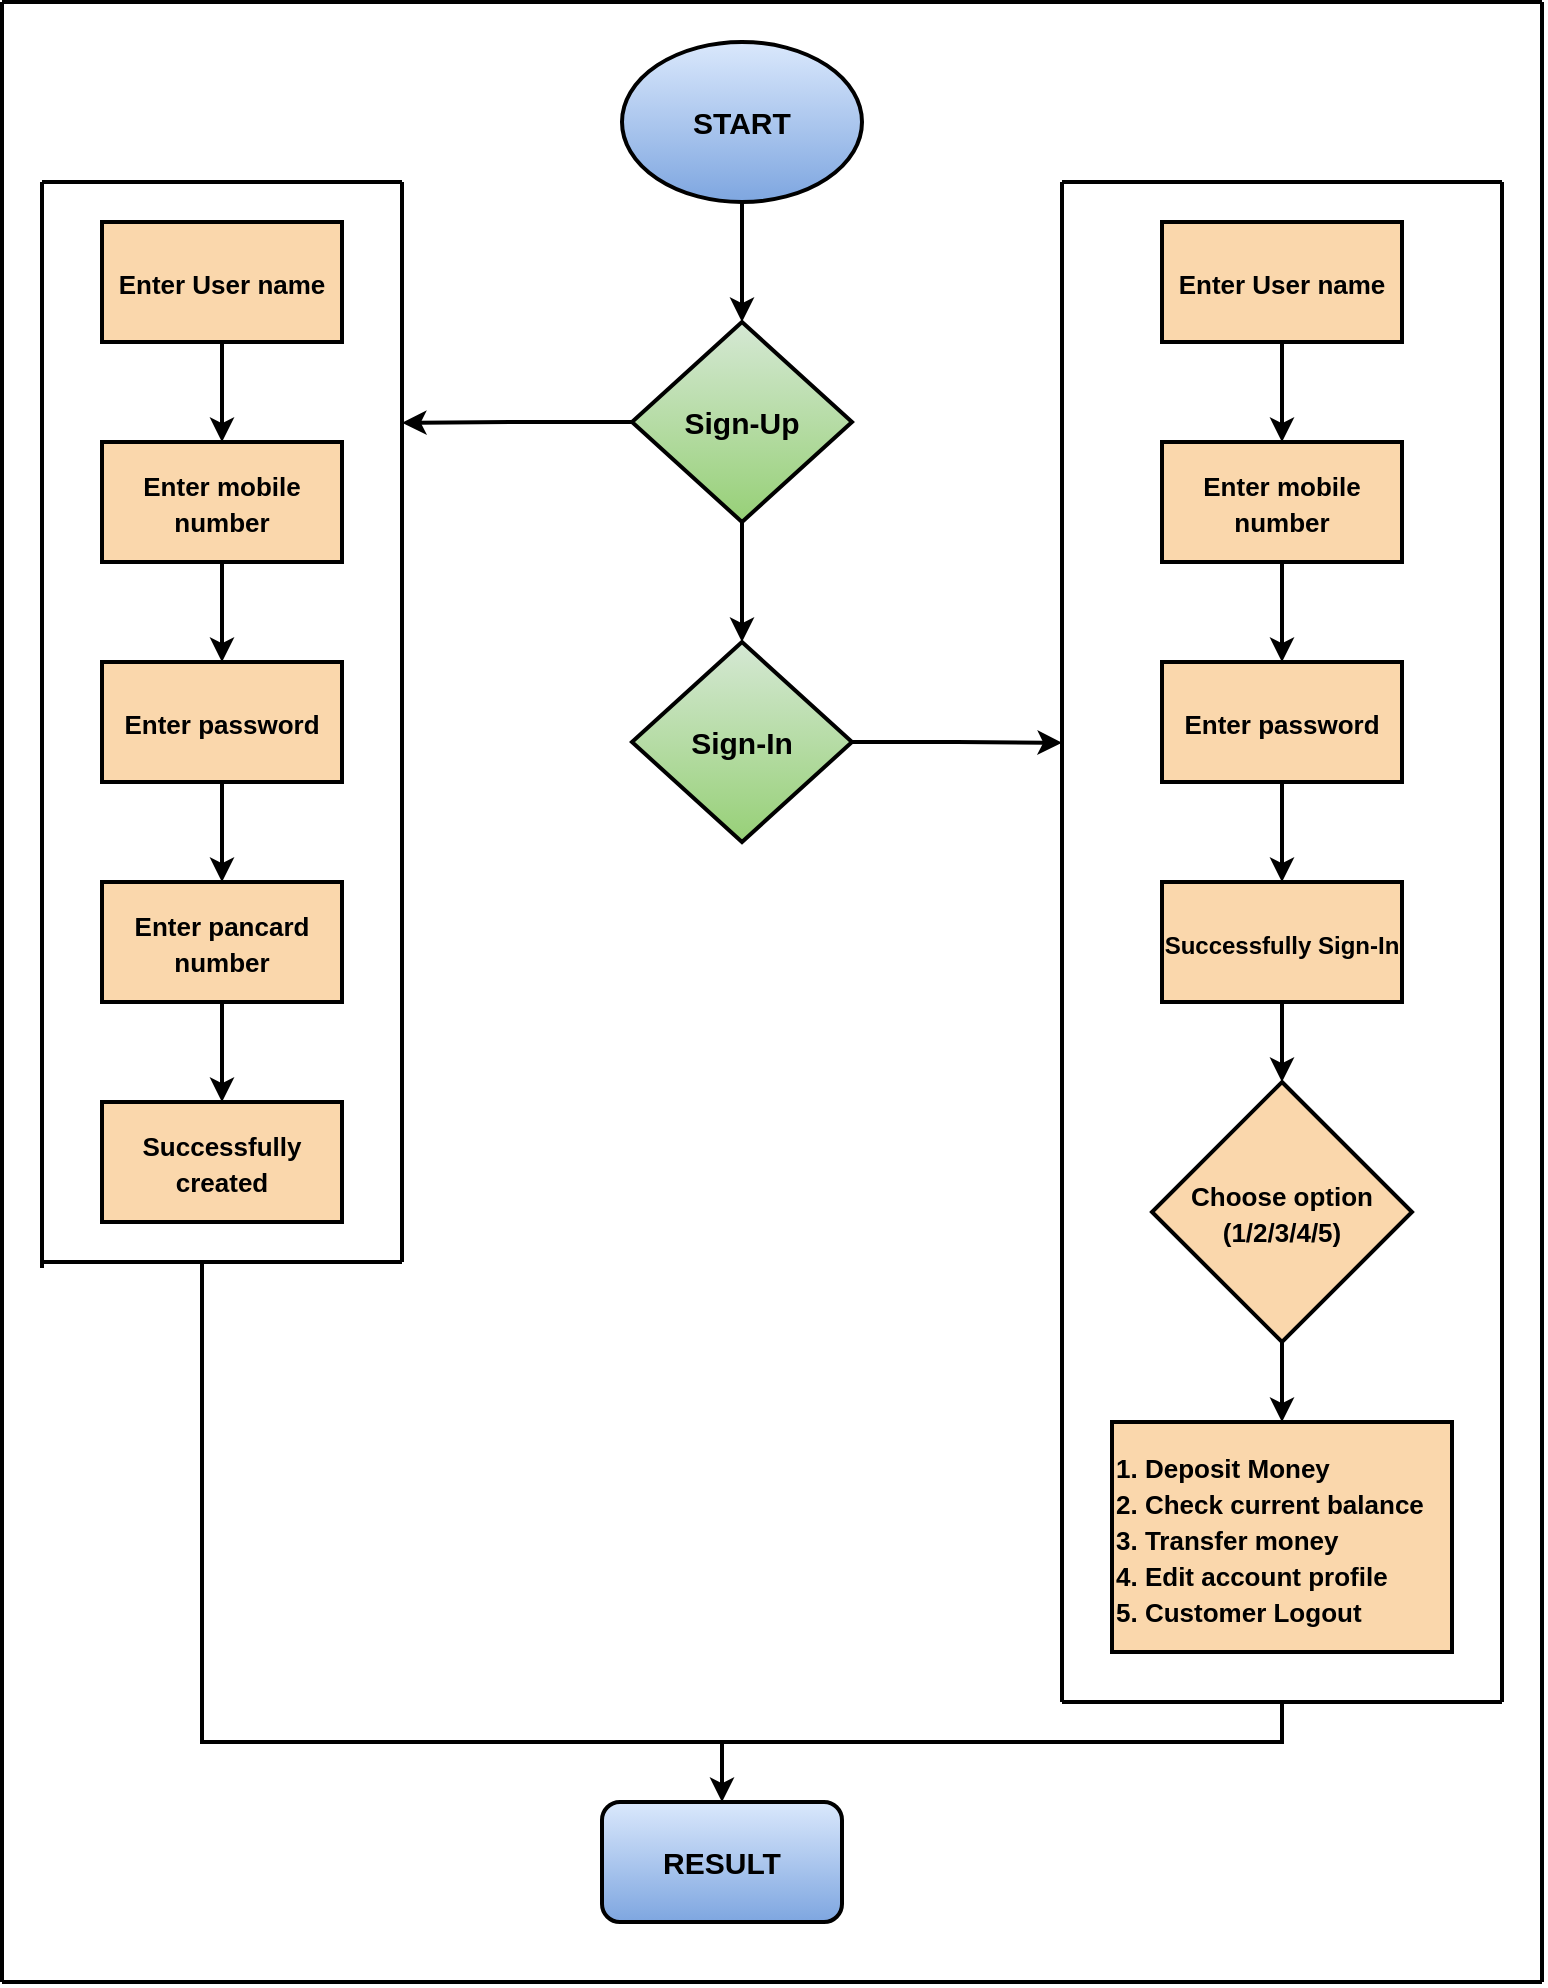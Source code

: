 <mxfile version="17.4.3" type="github">
  <diagram id="4pgphjGkWuZej-gJ_Yt5" name="Page-1">
    <mxGraphModel dx="1597" dy="878" grid="1" gridSize="10" guides="1" tooltips="1" connect="1" arrows="1" fold="1" page="1" pageScale="1" pageWidth="850" pageHeight="1100" math="0" shadow="0">
      <root>
        <mxCell id="0" />
        <mxCell id="1" parent="0" />
        <mxCell id="Euc7uqUimYMy-SIVhz5D-6" style="edgeStyle=orthogonalEdgeStyle;rounded=0;orthogonalLoop=1;jettySize=auto;html=1;exitX=0.5;exitY=1;exitDx=0;exitDy=0;fontSize=15;strokeWidth=2;" edge="1" parent="1" source="Euc7uqUimYMy-SIVhz5D-1" target="Euc7uqUimYMy-SIVhz5D-4">
          <mxGeometry relative="1" as="geometry" />
        </mxCell>
        <mxCell id="Euc7uqUimYMy-SIVhz5D-1" value="&lt;b&gt;&lt;font style=&quot;font-size: 15px&quot;&gt;START&lt;/font&gt;&lt;/b&gt;" style="ellipse;whiteSpace=wrap;html=1;strokeWidth=2;fillColor=#dae8fc;strokeColor=#000000;gradientColor=#7ea6e0;" vertex="1" parent="1">
          <mxGeometry x="340" y="30" width="120" height="80" as="geometry" />
        </mxCell>
        <mxCell id="Euc7uqUimYMy-SIVhz5D-7" style="edgeStyle=orthogonalEdgeStyle;rounded=0;orthogonalLoop=1;jettySize=auto;html=1;exitX=0.5;exitY=1;exitDx=0;exitDy=0;entryX=0.5;entryY=0;entryDx=0;entryDy=0;fontSize=15;strokeWidth=2;" edge="1" parent="1" source="Euc7uqUimYMy-SIVhz5D-4" target="Euc7uqUimYMy-SIVhz5D-5">
          <mxGeometry relative="1" as="geometry" />
        </mxCell>
        <mxCell id="Euc7uqUimYMy-SIVhz5D-39" style="edgeStyle=orthogonalEdgeStyle;rounded=0;orthogonalLoop=1;jettySize=auto;html=1;exitX=0;exitY=0.5;exitDx=0;exitDy=0;fontSize=12;strokeWidth=2;" edge="1" parent="1" source="Euc7uqUimYMy-SIVhz5D-4">
          <mxGeometry relative="1" as="geometry">
            <mxPoint x="230" y="220.391" as="targetPoint" />
          </mxGeometry>
        </mxCell>
        <mxCell id="Euc7uqUimYMy-SIVhz5D-4" value="&lt;b&gt;Sign-Up&lt;/b&gt;" style="rhombus;whiteSpace=wrap;html=1;fontSize=15;strokeColor=#000000;strokeWidth=2;fillColor=#d5e8d4;gradientColor=#97d077;" vertex="1" parent="1">
          <mxGeometry x="345" y="170" width="110" height="100" as="geometry" />
        </mxCell>
        <mxCell id="Euc7uqUimYMy-SIVhz5D-40" style="edgeStyle=orthogonalEdgeStyle;rounded=0;orthogonalLoop=1;jettySize=auto;html=1;exitX=1;exitY=0.5;exitDx=0;exitDy=0;fontSize=12;strokeWidth=2;" edge="1" parent="1" source="Euc7uqUimYMy-SIVhz5D-5">
          <mxGeometry relative="1" as="geometry">
            <mxPoint x="560" y="380.391" as="targetPoint" />
          </mxGeometry>
        </mxCell>
        <mxCell id="Euc7uqUimYMy-SIVhz5D-5" value="&lt;b&gt;Sign-In&lt;/b&gt;" style="rhombus;whiteSpace=wrap;html=1;fontSize=15;strokeColor=#000000;strokeWidth=2;fillColor=#d5e8d4;gradientColor=#97d077;" vertex="1" parent="1">
          <mxGeometry x="345" y="330" width="110" height="100" as="geometry" />
        </mxCell>
        <mxCell id="Euc7uqUimYMy-SIVhz5D-13" style="edgeStyle=orthogonalEdgeStyle;rounded=0;orthogonalLoop=1;jettySize=auto;html=1;exitX=0.5;exitY=1;exitDx=0;exitDy=0;entryX=0.5;entryY=0;entryDx=0;entryDy=0;fontSize=15;strokeWidth=2;" edge="1" parent="1" source="Euc7uqUimYMy-SIVhz5D-8" target="Euc7uqUimYMy-SIVhz5D-9">
          <mxGeometry relative="1" as="geometry" />
        </mxCell>
        <mxCell id="Euc7uqUimYMy-SIVhz5D-8" value="&lt;font style=&quot;font-size: 13px&quot;&gt;&lt;b&gt;Enter User name&lt;/b&gt;&lt;/font&gt;" style="rounded=0;whiteSpace=wrap;html=1;fontSize=15;strokeColor=default;strokeWidth=2;fillColor=#fad7ac;" vertex="1" parent="1">
          <mxGeometry x="80" y="120" width="120" height="60" as="geometry" />
        </mxCell>
        <mxCell id="Euc7uqUimYMy-SIVhz5D-14" style="edgeStyle=orthogonalEdgeStyle;rounded=0;orthogonalLoop=1;jettySize=auto;html=1;exitX=0.5;exitY=1;exitDx=0;exitDy=0;entryX=0.5;entryY=0;entryDx=0;entryDy=0;fontSize=15;strokeWidth=2;" edge="1" parent="1" source="Euc7uqUimYMy-SIVhz5D-9" target="Euc7uqUimYMy-SIVhz5D-10">
          <mxGeometry relative="1" as="geometry" />
        </mxCell>
        <mxCell id="Euc7uqUimYMy-SIVhz5D-9" value="&lt;font style=&quot;font-size: 13px&quot;&gt;&lt;b&gt;Enter mobile number&lt;/b&gt;&lt;/font&gt;" style="rounded=0;whiteSpace=wrap;html=1;fontSize=15;strokeColor=default;strokeWidth=2;fillColor=#fad7ac;" vertex="1" parent="1">
          <mxGeometry x="80" y="230" width="120" height="60" as="geometry" />
        </mxCell>
        <mxCell id="Euc7uqUimYMy-SIVhz5D-15" style="edgeStyle=orthogonalEdgeStyle;rounded=0;orthogonalLoop=1;jettySize=auto;html=1;exitX=0.5;exitY=1;exitDx=0;exitDy=0;entryX=0.5;entryY=0;entryDx=0;entryDy=0;fontSize=15;strokeWidth=2;" edge="1" parent="1" source="Euc7uqUimYMy-SIVhz5D-10" target="Euc7uqUimYMy-SIVhz5D-11">
          <mxGeometry relative="1" as="geometry" />
        </mxCell>
        <mxCell id="Euc7uqUimYMy-SIVhz5D-10" value="&lt;b&gt;&lt;font style=&quot;font-size: 13px&quot;&gt;Enter password&lt;/font&gt;&lt;/b&gt;" style="rounded=0;whiteSpace=wrap;html=1;fontSize=15;strokeColor=default;strokeWidth=2;fillColor=#fad7ac;" vertex="1" parent="1">
          <mxGeometry x="80" y="340" width="120" height="60" as="geometry" />
        </mxCell>
        <mxCell id="Euc7uqUimYMy-SIVhz5D-16" style="edgeStyle=orthogonalEdgeStyle;rounded=0;orthogonalLoop=1;jettySize=auto;html=1;exitX=0.5;exitY=1;exitDx=0;exitDy=0;fontSize=15;strokeWidth=2;" edge="1" parent="1" source="Euc7uqUimYMy-SIVhz5D-11" target="Euc7uqUimYMy-SIVhz5D-12">
          <mxGeometry relative="1" as="geometry" />
        </mxCell>
        <mxCell id="Euc7uqUimYMy-SIVhz5D-11" value="&lt;b&gt;&lt;font style=&quot;font-size: 13px&quot;&gt;Enter pancard number&lt;/font&gt;&lt;/b&gt;" style="rounded=0;whiteSpace=wrap;html=1;fontSize=15;strokeColor=default;strokeWidth=2;fillColor=#fad7ac;" vertex="1" parent="1">
          <mxGeometry x="80" y="450" width="120" height="60" as="geometry" />
        </mxCell>
        <mxCell id="Euc7uqUimYMy-SIVhz5D-12" value="&lt;font style=&quot;font-size: 13px&quot;&gt;&lt;b&gt;Successfully created&lt;/b&gt;&lt;/font&gt;" style="rounded=0;whiteSpace=wrap;html=1;fontSize=15;strokeColor=default;strokeWidth=2;fillColor=#fad7ac;" vertex="1" parent="1">
          <mxGeometry x="80" y="560" width="120" height="60" as="geometry" />
        </mxCell>
        <mxCell id="Euc7uqUimYMy-SIVhz5D-24" style="edgeStyle=orthogonalEdgeStyle;rounded=0;orthogonalLoop=1;jettySize=auto;html=1;exitX=0.5;exitY=1;exitDx=0;exitDy=0;entryX=0.5;entryY=0;entryDx=0;entryDy=0;fontSize=13;strokeWidth=2;" edge="1" parent="1" source="Euc7uqUimYMy-SIVhz5D-17" target="Euc7uqUimYMy-SIVhz5D-18">
          <mxGeometry relative="1" as="geometry" />
        </mxCell>
        <mxCell id="Euc7uqUimYMy-SIVhz5D-17" value="&lt;b&gt;&lt;font style=&quot;font-size: 13px&quot;&gt;Enter User name&lt;/font&gt;&lt;/b&gt;" style="rounded=0;whiteSpace=wrap;html=1;fontSize=15;strokeColor=#000000;strokeWidth=2;fillColor=#fad7ac;" vertex="1" parent="1">
          <mxGeometry x="610" y="120" width="120" height="60" as="geometry" />
        </mxCell>
        <mxCell id="Euc7uqUimYMy-SIVhz5D-25" style="edgeStyle=orthogonalEdgeStyle;rounded=0;orthogonalLoop=1;jettySize=auto;html=1;exitX=0.5;exitY=1;exitDx=0;exitDy=0;fontSize=13;strokeWidth=2;" edge="1" parent="1" source="Euc7uqUimYMy-SIVhz5D-18" target="Euc7uqUimYMy-SIVhz5D-19">
          <mxGeometry relative="1" as="geometry" />
        </mxCell>
        <mxCell id="Euc7uqUimYMy-SIVhz5D-18" value="&lt;b&gt;&lt;font style=&quot;font-size: 13px&quot;&gt;Enter mobile number&lt;/font&gt;&lt;/b&gt;" style="rounded=0;whiteSpace=wrap;html=1;fontSize=15;strokeColor=#000000;strokeWidth=2;fillColor=#fad7ac;" vertex="1" parent="1">
          <mxGeometry x="610" y="230" width="120" height="60" as="geometry" />
        </mxCell>
        <mxCell id="Euc7uqUimYMy-SIVhz5D-26" style="edgeStyle=orthogonalEdgeStyle;rounded=0;orthogonalLoop=1;jettySize=auto;html=1;exitX=0.5;exitY=1;exitDx=0;exitDy=0;entryX=0.5;entryY=0;entryDx=0;entryDy=0;fontSize=13;strokeWidth=2;" edge="1" parent="1" source="Euc7uqUimYMy-SIVhz5D-19" target="Euc7uqUimYMy-SIVhz5D-20">
          <mxGeometry relative="1" as="geometry" />
        </mxCell>
        <mxCell id="Euc7uqUimYMy-SIVhz5D-19" value="&lt;b&gt;&lt;font style=&quot;font-size: 13px&quot;&gt;Enter password&lt;/font&gt;&lt;/b&gt;" style="rounded=0;whiteSpace=wrap;html=1;fontSize=15;strokeColor=#000000;strokeWidth=2;fillColor=#fad7ac;" vertex="1" parent="1">
          <mxGeometry x="610" y="340" width="120" height="60" as="geometry" />
        </mxCell>
        <mxCell id="Euc7uqUimYMy-SIVhz5D-27" style="edgeStyle=orthogonalEdgeStyle;rounded=0;orthogonalLoop=1;jettySize=auto;html=1;exitX=0.5;exitY=1;exitDx=0;exitDy=0;entryX=0.5;entryY=0;entryDx=0;entryDy=0;fontSize=13;strokeWidth=2;" edge="1" parent="1" source="Euc7uqUimYMy-SIVhz5D-20" target="Euc7uqUimYMy-SIVhz5D-21">
          <mxGeometry relative="1" as="geometry" />
        </mxCell>
        <mxCell id="Euc7uqUimYMy-SIVhz5D-20" value="&lt;b&gt;&lt;font style=&quot;font-size: 12px&quot;&gt;Successfully Sign-In&lt;/font&gt;&lt;/b&gt;" style="rounded=0;whiteSpace=wrap;html=1;fontSize=15;strokeColor=#000000;strokeWidth=2;fillColor=#fad7ac;" vertex="1" parent="1">
          <mxGeometry x="610" y="450" width="120" height="60" as="geometry" />
        </mxCell>
        <mxCell id="Euc7uqUimYMy-SIVhz5D-28" style="edgeStyle=orthogonalEdgeStyle;rounded=0;orthogonalLoop=1;jettySize=auto;html=1;exitX=0.5;exitY=1;exitDx=0;exitDy=0;entryX=0.5;entryY=0;entryDx=0;entryDy=0;fontSize=13;strokeWidth=2;" edge="1" parent="1" source="Euc7uqUimYMy-SIVhz5D-21" target="Euc7uqUimYMy-SIVhz5D-22">
          <mxGeometry relative="1" as="geometry" />
        </mxCell>
        <mxCell id="Euc7uqUimYMy-SIVhz5D-21" value="&lt;b style=&quot;font-size: 13px&quot;&gt;Choose option&lt;br&gt;(1/2/3/4/5)&lt;/b&gt;" style="rhombus;whiteSpace=wrap;html=1;fontSize=15;strokeColor=#000000;strokeWidth=2;fillColor=#fad7ac;" vertex="1" parent="1">
          <mxGeometry x="605" y="550" width="130" height="130" as="geometry" />
        </mxCell>
        <mxCell id="Euc7uqUimYMy-SIVhz5D-22" value="&lt;b style=&quot;font-size: 13px&quot;&gt;1. Deposit Money&lt;br&gt;2. Check current balance&lt;br&gt;3. Transfer money&lt;br&gt;4. Edit account profile&lt;br&gt;5. Customer Logout&lt;/b&gt;" style="rounded=0;whiteSpace=wrap;html=1;fontSize=15;strokeColor=#000000;strokeWidth=2;align=left;fillColor=#fad7ac;" vertex="1" parent="1">
          <mxGeometry x="585" y="720" width="170" height="115" as="geometry" />
        </mxCell>
        <mxCell id="Euc7uqUimYMy-SIVhz5D-23" value="&lt;b&gt;RESULT&lt;/b&gt;" style="rounded=1;whiteSpace=wrap;html=1;fontSize=15;strokeColor=#000000;strokeWidth=2;fillColor=#dae8fc;gradientColor=#7ea6e0;" vertex="1" parent="1">
          <mxGeometry x="330" y="910" width="120" height="60" as="geometry" />
        </mxCell>
        <mxCell id="Euc7uqUimYMy-SIVhz5D-29" value="" style="endArrow=none;html=1;rounded=0;fontSize=13;strokeWidth=2;" edge="1" parent="1">
          <mxGeometry width="50" height="50" relative="1" as="geometry">
            <mxPoint x="230" y="640" as="sourcePoint" />
            <mxPoint x="230" y="100" as="targetPoint" />
          </mxGeometry>
        </mxCell>
        <mxCell id="Euc7uqUimYMy-SIVhz5D-30" value="" style="endArrow=none;html=1;rounded=0;fontSize=13;strokeWidth=2;" edge="1" parent="1">
          <mxGeometry width="50" height="50" relative="1" as="geometry">
            <mxPoint x="50" y="643" as="sourcePoint" />
            <mxPoint x="50" y="100.0" as="targetPoint" />
          </mxGeometry>
        </mxCell>
        <mxCell id="Euc7uqUimYMy-SIVhz5D-31" value="" style="endArrow=none;html=1;rounded=0;fontSize=13;strokeWidth=2;" edge="1" parent="1">
          <mxGeometry width="50" height="50" relative="1" as="geometry">
            <mxPoint x="50" y="640" as="sourcePoint" />
            <mxPoint x="230" y="640" as="targetPoint" />
          </mxGeometry>
        </mxCell>
        <mxCell id="Euc7uqUimYMy-SIVhz5D-32" value="" style="endArrow=none;html=1;rounded=0;fontSize=13;strokeWidth=2;" edge="1" parent="1">
          <mxGeometry width="50" height="50" relative="1" as="geometry">
            <mxPoint x="50" y="100" as="sourcePoint" />
            <mxPoint x="230" y="100" as="targetPoint" />
          </mxGeometry>
        </mxCell>
        <mxCell id="Euc7uqUimYMy-SIVhz5D-33" value="" style="endArrow=none;html=1;rounded=0;fontSize=12;strokeWidth=2;" edge="1" parent="1">
          <mxGeometry width="50" height="50" relative="1" as="geometry">
            <mxPoint x="560" y="860" as="sourcePoint" />
            <mxPoint x="560" y="100" as="targetPoint" />
          </mxGeometry>
        </mxCell>
        <mxCell id="Euc7uqUimYMy-SIVhz5D-34" value="" style="endArrow=none;html=1;rounded=0;fontSize=12;strokeWidth=2;" edge="1" parent="1">
          <mxGeometry width="50" height="50" relative="1" as="geometry">
            <mxPoint x="780" y="860" as="sourcePoint" />
            <mxPoint x="780" y="100" as="targetPoint" />
          </mxGeometry>
        </mxCell>
        <mxCell id="Euc7uqUimYMy-SIVhz5D-35" value="" style="endArrow=none;html=1;rounded=0;fontSize=12;strokeWidth=2;" edge="1" parent="1">
          <mxGeometry width="50" height="50" relative="1" as="geometry">
            <mxPoint x="560" y="860" as="sourcePoint" />
            <mxPoint x="780" y="860" as="targetPoint" />
          </mxGeometry>
        </mxCell>
        <mxCell id="Euc7uqUimYMy-SIVhz5D-36" value="" style="endArrow=none;html=1;rounded=0;fontSize=12;strokeWidth=2;" edge="1" parent="1">
          <mxGeometry width="50" height="50" relative="1" as="geometry">
            <mxPoint x="560" y="100" as="sourcePoint" />
            <mxPoint x="780" y="100" as="targetPoint" />
          </mxGeometry>
        </mxCell>
        <mxCell id="Euc7uqUimYMy-SIVhz5D-37" value="" style="endArrow=none;html=1;rounded=0;fontSize=12;strokeWidth=2;" edge="1" parent="1">
          <mxGeometry width="50" height="50" relative="1" as="geometry">
            <mxPoint x="130" y="640" as="sourcePoint" />
            <mxPoint x="670" y="860" as="targetPoint" />
            <Array as="points">
              <mxPoint x="130" y="880" />
              <mxPoint x="670" y="880" />
            </Array>
          </mxGeometry>
        </mxCell>
        <mxCell id="Euc7uqUimYMy-SIVhz5D-38" value="" style="endArrow=classic;html=1;rounded=0;fontSize=12;strokeWidth=2;entryX=0.5;entryY=0;entryDx=0;entryDy=0;" edge="1" parent="1" target="Euc7uqUimYMy-SIVhz5D-23">
          <mxGeometry width="50" height="50" relative="1" as="geometry">
            <mxPoint x="390" y="880" as="sourcePoint" />
            <mxPoint x="490" y="780" as="targetPoint" />
          </mxGeometry>
        </mxCell>
        <mxCell id="Euc7uqUimYMy-SIVhz5D-41" value="" style="endArrow=none;html=1;rounded=0;fontSize=12;strokeWidth=2;" edge="1" parent="1">
          <mxGeometry width="50" height="50" relative="1" as="geometry">
            <mxPoint x="800" y="10" as="sourcePoint" />
            <mxPoint x="30" y="10" as="targetPoint" />
          </mxGeometry>
        </mxCell>
        <mxCell id="Euc7uqUimYMy-SIVhz5D-42" value="" style="endArrow=none;html=1;rounded=0;fontSize=12;strokeWidth=2;" edge="1" parent="1">
          <mxGeometry width="50" height="50" relative="1" as="geometry">
            <mxPoint x="30" y="1000" as="sourcePoint" />
            <mxPoint x="30" y="10" as="targetPoint" />
          </mxGeometry>
        </mxCell>
        <mxCell id="Euc7uqUimYMy-SIVhz5D-43" value="" style="endArrow=none;html=1;rounded=0;fontSize=12;strokeWidth=2;" edge="1" parent="1">
          <mxGeometry width="50" height="50" relative="1" as="geometry">
            <mxPoint x="800.0" y="1000" as="sourcePoint" />
            <mxPoint x="800.0" y="10" as="targetPoint" />
          </mxGeometry>
        </mxCell>
        <mxCell id="Euc7uqUimYMy-SIVhz5D-44" value="" style="endArrow=none;html=1;rounded=0;fontSize=12;strokeWidth=2;" edge="1" parent="1">
          <mxGeometry width="50" height="50" relative="1" as="geometry">
            <mxPoint x="30" y="1000" as="sourcePoint" />
            <mxPoint x="800" y="1000" as="targetPoint" />
          </mxGeometry>
        </mxCell>
      </root>
    </mxGraphModel>
  </diagram>
</mxfile>
